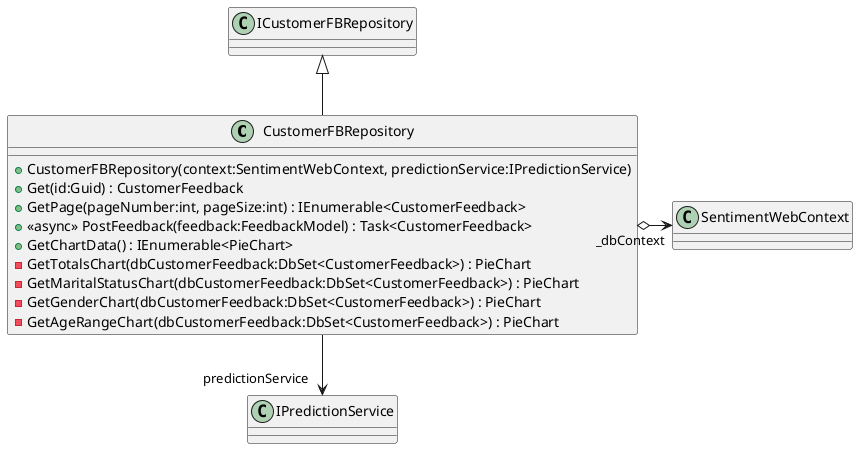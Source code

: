 @startuml
class CustomerFBRepository {
    + CustomerFBRepository(context:SentimentWebContext, predictionService:IPredictionService)
    + Get(id:Guid) : CustomerFeedback
    + GetPage(pageNumber:int, pageSize:int) : IEnumerable<CustomerFeedback>
    + <<async>> PostFeedback(feedback:FeedbackModel) : Task<CustomerFeedback>
    + GetChartData() : IEnumerable<PieChart>
    - GetTotalsChart(dbCustomerFeedback:DbSet<CustomerFeedback>) : PieChart
    - GetMaritalStatusChart(dbCustomerFeedback:DbSet<CustomerFeedback>) : PieChart
    - GetGenderChart(dbCustomerFeedback:DbSet<CustomerFeedback>) : PieChart
    - GetAgeRangeChart(dbCustomerFeedback:DbSet<CustomerFeedback>) : PieChart
}
ICustomerFBRepository <|-- CustomerFBRepository
CustomerFBRepository o-> "_dbContext" SentimentWebContext
CustomerFBRepository --> "predictionService" IPredictionService
@enduml
